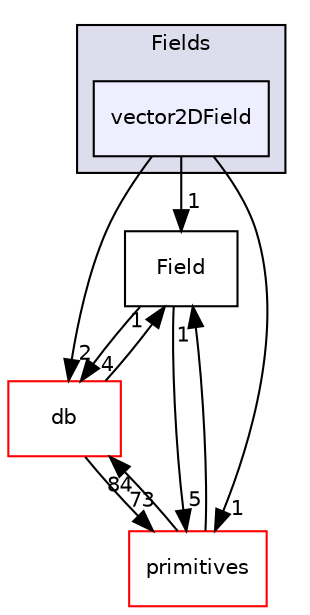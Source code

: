 digraph "src/OpenFOAM/fields/Fields/vector2DField" {
  bgcolor=transparent;
  compound=true
  node [ fontsize="10", fontname="Helvetica"];
  edge [ labelfontsize="10", labelfontname="Helvetica"];
  subgraph clusterdir_7d364942a13d3ce50f6681364b448a98 {
    graph [ bgcolor="#ddddee", pencolor="black", label="Fields" fontname="Helvetica", fontsize="10", URL="dir_7d364942a13d3ce50f6681364b448a98.html"]
  dir_61ecadc929e04b3c69d2e0148f572ac5 [shape=box, label="vector2DField", style="filled", fillcolor="#eeeeff", pencolor="black", URL="dir_61ecadc929e04b3c69d2e0148f572ac5.html"];
  }
  dir_4ebd9bc21e2e523c28661f024575b5ba [shape=box label="Field" URL="dir_4ebd9bc21e2e523c28661f024575b5ba.html"];
  dir_63c634f7a7cfd679ac26c67fb30fc32f [shape=box label="db" color="red" URL="dir_63c634f7a7cfd679ac26c67fb30fc32f.html"];
  dir_3e50f45338116b169052b428016851aa [shape=box label="primitives" color="red" URL="dir_3e50f45338116b169052b428016851aa.html"];
  dir_61ecadc929e04b3c69d2e0148f572ac5->dir_4ebd9bc21e2e523c28661f024575b5ba [headlabel="1", labeldistance=1.5 headhref="dir_002047_002034.html"];
  dir_61ecadc929e04b3c69d2e0148f572ac5->dir_63c634f7a7cfd679ac26c67fb30fc32f [headlabel="2", labeldistance=1.5 headhref="dir_002047_001944.html"];
  dir_61ecadc929e04b3c69d2e0148f572ac5->dir_3e50f45338116b169052b428016851aa [headlabel="1", labeldistance=1.5 headhref="dir_002047_002313.html"];
  dir_4ebd9bc21e2e523c28661f024575b5ba->dir_63c634f7a7cfd679ac26c67fb30fc32f [headlabel="4", labeldistance=1.5 headhref="dir_002034_001944.html"];
  dir_4ebd9bc21e2e523c28661f024575b5ba->dir_3e50f45338116b169052b428016851aa [headlabel="5", labeldistance=1.5 headhref="dir_002034_002313.html"];
  dir_63c634f7a7cfd679ac26c67fb30fc32f->dir_4ebd9bc21e2e523c28661f024575b5ba [headlabel="1", labeldistance=1.5 headhref="dir_001944_002034.html"];
  dir_63c634f7a7cfd679ac26c67fb30fc32f->dir_3e50f45338116b169052b428016851aa [headlabel="73", labeldistance=1.5 headhref="dir_001944_002313.html"];
  dir_3e50f45338116b169052b428016851aa->dir_4ebd9bc21e2e523c28661f024575b5ba [headlabel="1", labeldistance=1.5 headhref="dir_002313_002034.html"];
  dir_3e50f45338116b169052b428016851aa->dir_63c634f7a7cfd679ac26c67fb30fc32f [headlabel="84", labeldistance=1.5 headhref="dir_002313_001944.html"];
}
